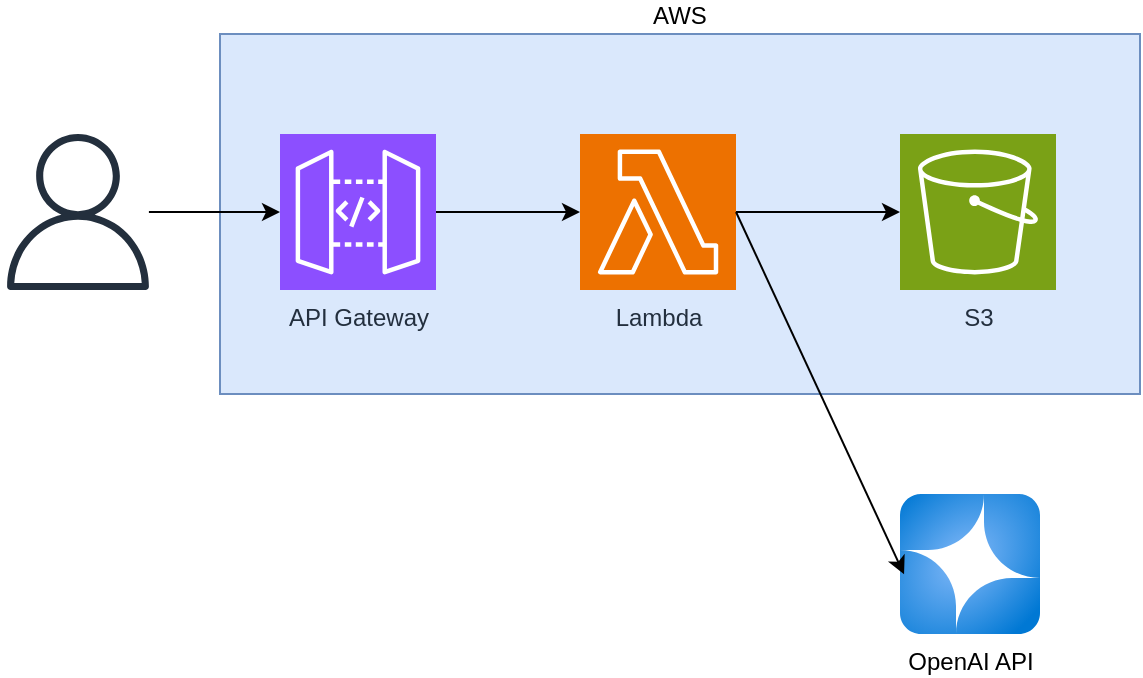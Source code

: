 <mxfile version="28.2.5">
  <diagram name="ページ1" id="Jppj8573fPgciiVEbiQn">
    <mxGraphModel dx="1418" dy="786" grid="1" gridSize="10" guides="1" tooltips="1" connect="1" arrows="1" fold="1" page="1" pageScale="1" pageWidth="827" pageHeight="1169" math="0" shadow="0">
      <root>
        <mxCell id="0" />
        <mxCell id="1" parent="0" />
        <mxCell id="drpxhhxve5pfBafILRtE-10" value="AWS" style="rounded=0;whiteSpace=wrap;html=1;fillColor=#dae8fc;strokeColor=#6c8ebf;align=center;labelPosition=center;verticalLabelPosition=top;verticalAlign=bottom;" vertex="1" parent="1">
          <mxGeometry x="140" y="290" width="460" height="180" as="geometry" />
        </mxCell>
        <mxCell id="drpxhhxve5pfBafILRtE-1" value="" style="sketch=0;outlineConnect=0;fontColor=#232F3E;gradientColor=none;fillColor=#232F3D;strokeColor=none;dashed=0;verticalLabelPosition=bottom;verticalAlign=top;align=center;html=1;fontSize=12;fontStyle=0;aspect=fixed;pointerEvents=1;shape=mxgraph.aws4.user;" vertex="1" parent="1">
          <mxGeometry x="30" y="340" width="78" height="78" as="geometry" />
        </mxCell>
        <mxCell id="drpxhhxve5pfBafILRtE-2" value="API Gateway" style="sketch=0;points=[[0,0,0],[0.25,0,0],[0.5,0,0],[0.75,0,0],[1,0,0],[0,1,0],[0.25,1,0],[0.5,1,0],[0.75,1,0],[1,1,0],[0,0.25,0],[0,0.5,0],[0,0.75,0],[1,0.25,0],[1,0.5,0],[1,0.75,0]];outlineConnect=0;fontColor=#232F3E;fillColor=#8C4FFF;strokeColor=#ffffff;dashed=0;verticalLabelPosition=bottom;verticalAlign=top;align=center;html=1;fontSize=12;fontStyle=0;aspect=fixed;shape=mxgraph.aws4.resourceIcon;resIcon=mxgraph.aws4.api_gateway;" vertex="1" parent="1">
          <mxGeometry x="170" y="340" width="78" height="78" as="geometry" />
        </mxCell>
        <mxCell id="drpxhhxve5pfBafILRtE-3" value="Lambda" style="sketch=0;points=[[0,0,0],[0.25,0,0],[0.5,0,0],[0.75,0,0],[1,0,0],[0,1,0],[0.25,1,0],[0.5,1,0],[0.75,1,0],[1,1,0],[0,0.25,0],[0,0.5,0],[0,0.75,0],[1,0.25,0],[1,0.5,0],[1,0.75,0]];outlineConnect=0;fontColor=#232F3E;fillColor=#ED7100;strokeColor=#ffffff;dashed=0;verticalLabelPosition=bottom;verticalAlign=top;align=center;html=1;fontSize=12;fontStyle=0;aspect=fixed;shape=mxgraph.aws4.resourceIcon;resIcon=mxgraph.aws4.lambda;" vertex="1" parent="1">
          <mxGeometry x="320" y="340" width="78" height="78" as="geometry" />
        </mxCell>
        <mxCell id="drpxhhxve5pfBafILRtE-4" value="S3" style="sketch=0;points=[[0,0,0],[0.25,0,0],[0.5,0,0],[0.75,0,0],[1,0,0],[0,1,0],[0.25,1,0],[0.5,1,0],[0.75,1,0],[1,1,0],[0,0.25,0],[0,0.5,0],[0,0.75,0],[1,0.25,0],[1,0.5,0],[1,0.75,0]];outlineConnect=0;fontColor=#232F3E;fillColor=#7AA116;strokeColor=#ffffff;dashed=0;verticalLabelPosition=bottom;verticalAlign=top;align=center;html=1;fontSize=12;fontStyle=0;aspect=fixed;shape=mxgraph.aws4.resourceIcon;resIcon=mxgraph.aws4.s3;" vertex="1" parent="1">
          <mxGeometry x="480" y="340" width="78" height="78" as="geometry" />
        </mxCell>
        <mxCell id="drpxhhxve5pfBafILRtE-5" value="OpenAI API" style="image;aspect=fixed;html=1;points=[];align=center;fontSize=12;image=img/lib/azure2/ai_machine_learning/Azure_OpenAI.svg;" vertex="1" parent="1">
          <mxGeometry x="480" y="520" width="70" height="70" as="geometry" />
        </mxCell>
        <mxCell id="drpxhhxve5pfBafILRtE-6" value="" style="endArrow=classic;html=1;rounded=0;" edge="1" parent="1" source="drpxhhxve5pfBafILRtE-1" target="drpxhhxve5pfBafILRtE-2">
          <mxGeometry width="50" height="50" relative="1" as="geometry">
            <mxPoint x="700" y="430" as="sourcePoint" />
            <mxPoint x="750" y="380" as="targetPoint" />
          </mxGeometry>
        </mxCell>
        <mxCell id="drpxhhxve5pfBafILRtE-7" value="" style="endArrow=classic;html=1;rounded=0;exitX=1;exitY=0.5;exitDx=0;exitDy=0;exitPerimeter=0;entryX=0;entryY=0.5;entryDx=0;entryDy=0;entryPerimeter=0;" edge="1" parent="1" source="drpxhhxve5pfBafILRtE-2" target="drpxhhxve5pfBafILRtE-3">
          <mxGeometry width="50" height="50" relative="1" as="geometry">
            <mxPoint x="150" y="380" as="sourcePoint" />
            <mxPoint x="216" y="380" as="targetPoint" />
          </mxGeometry>
        </mxCell>
        <mxCell id="drpxhhxve5pfBafILRtE-8" value="" style="endArrow=classic;html=1;rounded=0;exitX=1;exitY=0.5;exitDx=0;exitDy=0;exitPerimeter=0;entryX=0;entryY=0.5;entryDx=0;entryDy=0;entryPerimeter=0;" edge="1" parent="1" source="drpxhhxve5pfBafILRtE-3" target="drpxhhxve5pfBafILRtE-4">
          <mxGeometry width="50" height="50" relative="1" as="geometry">
            <mxPoint x="320" y="430" as="sourcePoint" />
            <mxPoint x="386" y="430" as="targetPoint" />
          </mxGeometry>
        </mxCell>
        <mxCell id="drpxhhxve5pfBafILRtE-9" value="" style="endArrow=classic;html=1;rounded=0;exitX=1;exitY=0.5;exitDx=0;exitDy=0;exitPerimeter=0;entryX=0.029;entryY=0.574;entryDx=0;entryDy=0;entryPerimeter=0;" edge="1" parent="1" source="drpxhhxve5pfBafILRtE-3" target="drpxhhxve5pfBafILRtE-5">
          <mxGeometry width="50" height="50" relative="1" as="geometry">
            <mxPoint x="450" y="380" as="sourcePoint" />
            <mxPoint x="516" y="380" as="targetPoint" />
          </mxGeometry>
        </mxCell>
      </root>
    </mxGraphModel>
  </diagram>
</mxfile>
